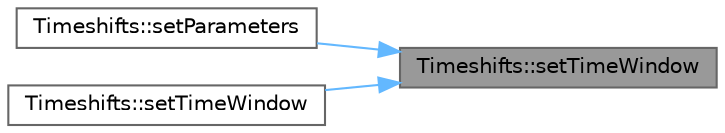 digraph "Timeshifts::setTimeWindow"
{
 // LATEX_PDF_SIZE
  bgcolor="transparent";
  edge [fontname=Helvetica,fontsize=10,labelfontname=Helvetica,labelfontsize=10];
  node [fontname=Helvetica,fontsize=10,shape=box,height=0.2,width=0.4];
  rankdir="RL";
  Node1 [id="Node000001",label="Timeshifts::setTimeWindow",height=0.2,width=0.4,color="gray40", fillcolor="grey60", style="filled", fontcolor="black",tooltip=" "];
  Node1 -> Node2 [id="edge1_Node000001_Node000002",dir="back",color="steelblue1",style="solid",tooltip=" "];
  Node2 [id="Node000002",label="Timeshifts::setParameters",height=0.2,width=0.4,color="grey40", fillcolor="white", style="filled",URL="$class_timeshifts.html#acca1130b271301c5477d4b4a23ae4e5b",tooltip=" "];
  Node1 -> Node3 [id="edge2_Node000001_Node000003",dir="back",color="steelblue1",style="solid",tooltip=" "];
  Node3 [id="Node000003",label="Timeshifts::setTimeWindow",height=0.2,width=0.4,color="grey40", fillcolor="white", style="filled",URL="$class_timeshifts.html#a60644bd06b711355465c891f54524360",tooltip=" "];
}
